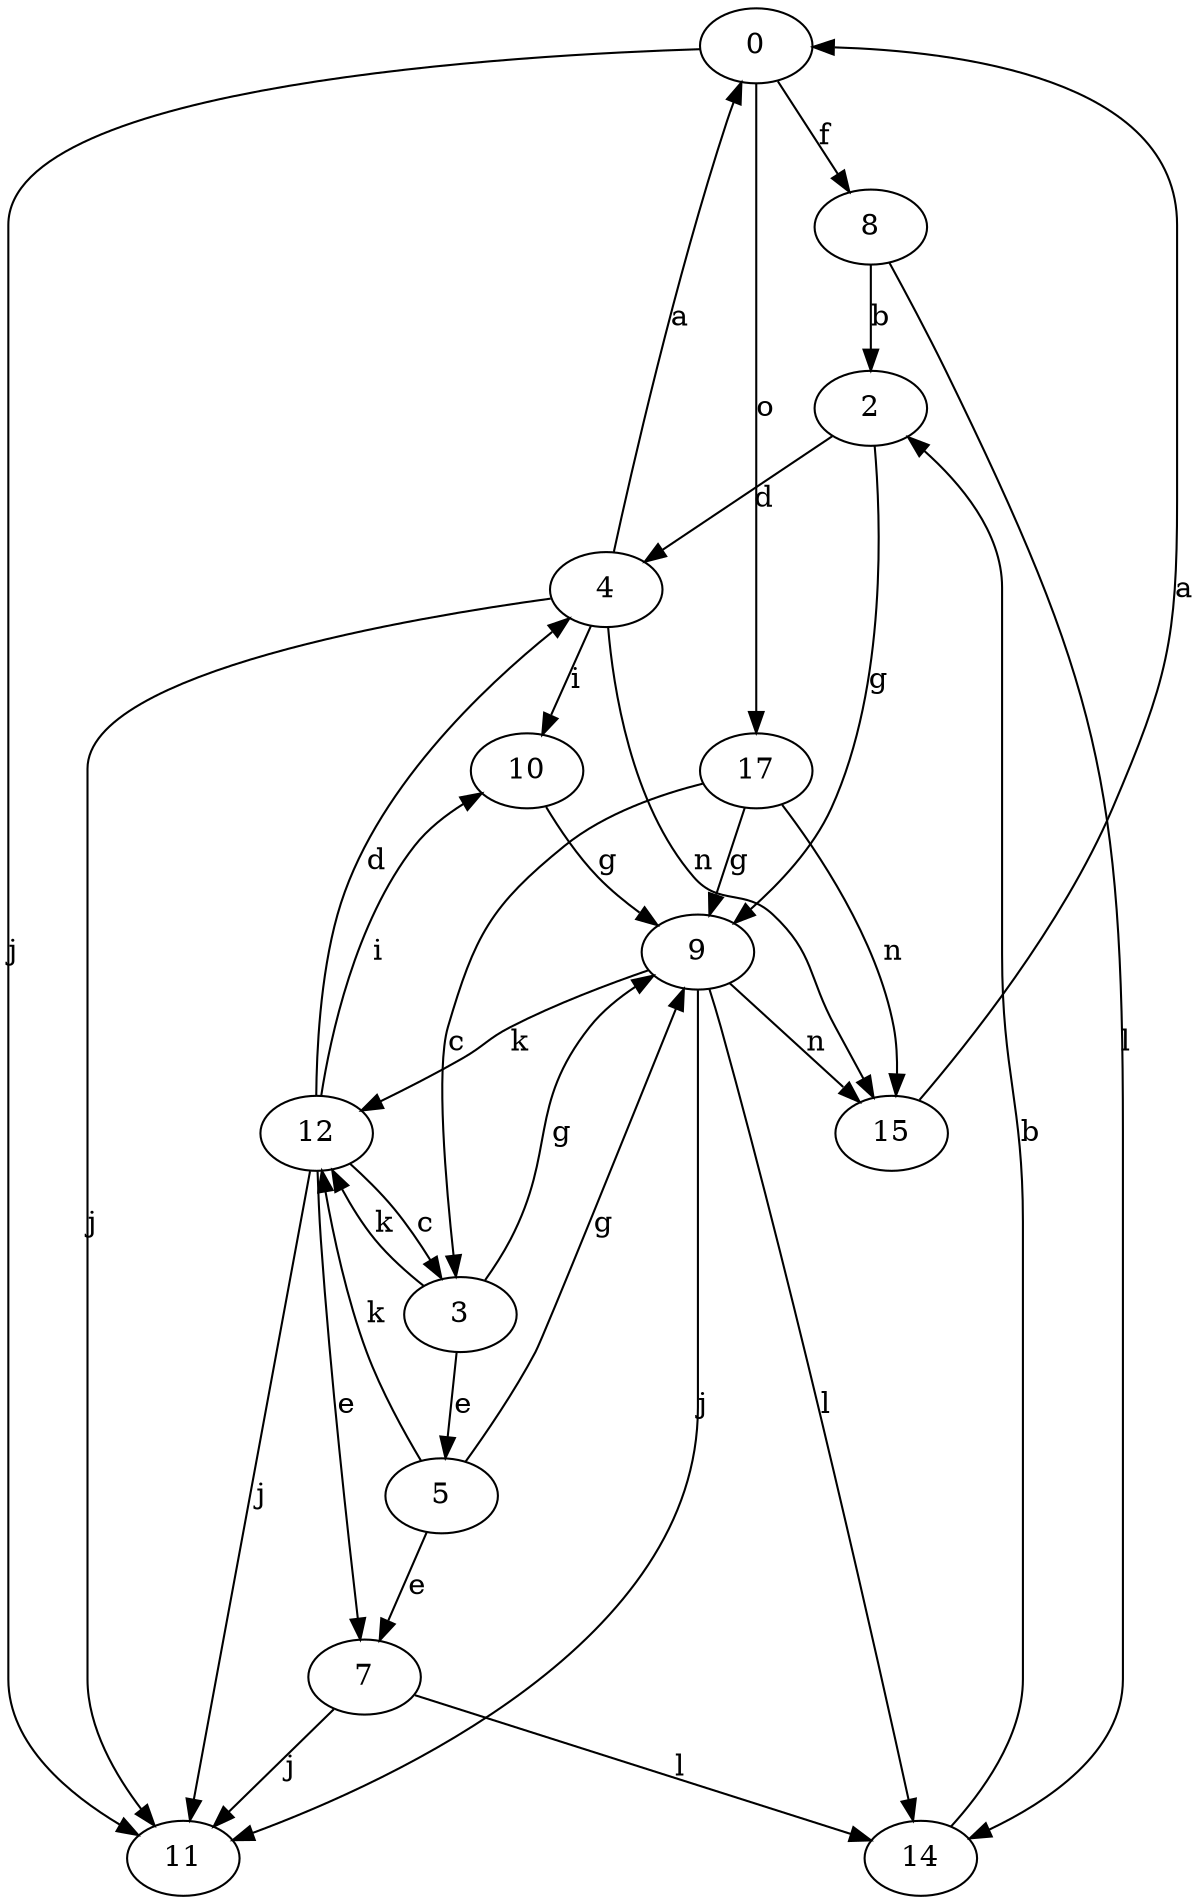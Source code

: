 strict digraph  {
0;
2;
3;
4;
5;
7;
8;
9;
10;
11;
12;
14;
15;
17;
0 -> 8  [label=f];
0 -> 11  [label=j];
0 -> 17  [label=o];
2 -> 4  [label=d];
2 -> 9  [label=g];
3 -> 5  [label=e];
3 -> 9  [label=g];
3 -> 12  [label=k];
4 -> 0  [label=a];
4 -> 10  [label=i];
4 -> 11  [label=j];
4 -> 15  [label=n];
5 -> 7  [label=e];
5 -> 9  [label=g];
5 -> 12  [label=k];
7 -> 11  [label=j];
7 -> 14  [label=l];
8 -> 2  [label=b];
8 -> 14  [label=l];
9 -> 11  [label=j];
9 -> 12  [label=k];
9 -> 14  [label=l];
9 -> 15  [label=n];
10 -> 9  [label=g];
12 -> 3  [label=c];
12 -> 4  [label=d];
12 -> 7  [label=e];
12 -> 10  [label=i];
12 -> 11  [label=j];
14 -> 2  [label=b];
15 -> 0  [label=a];
17 -> 3  [label=c];
17 -> 9  [label=g];
17 -> 15  [label=n];
}
